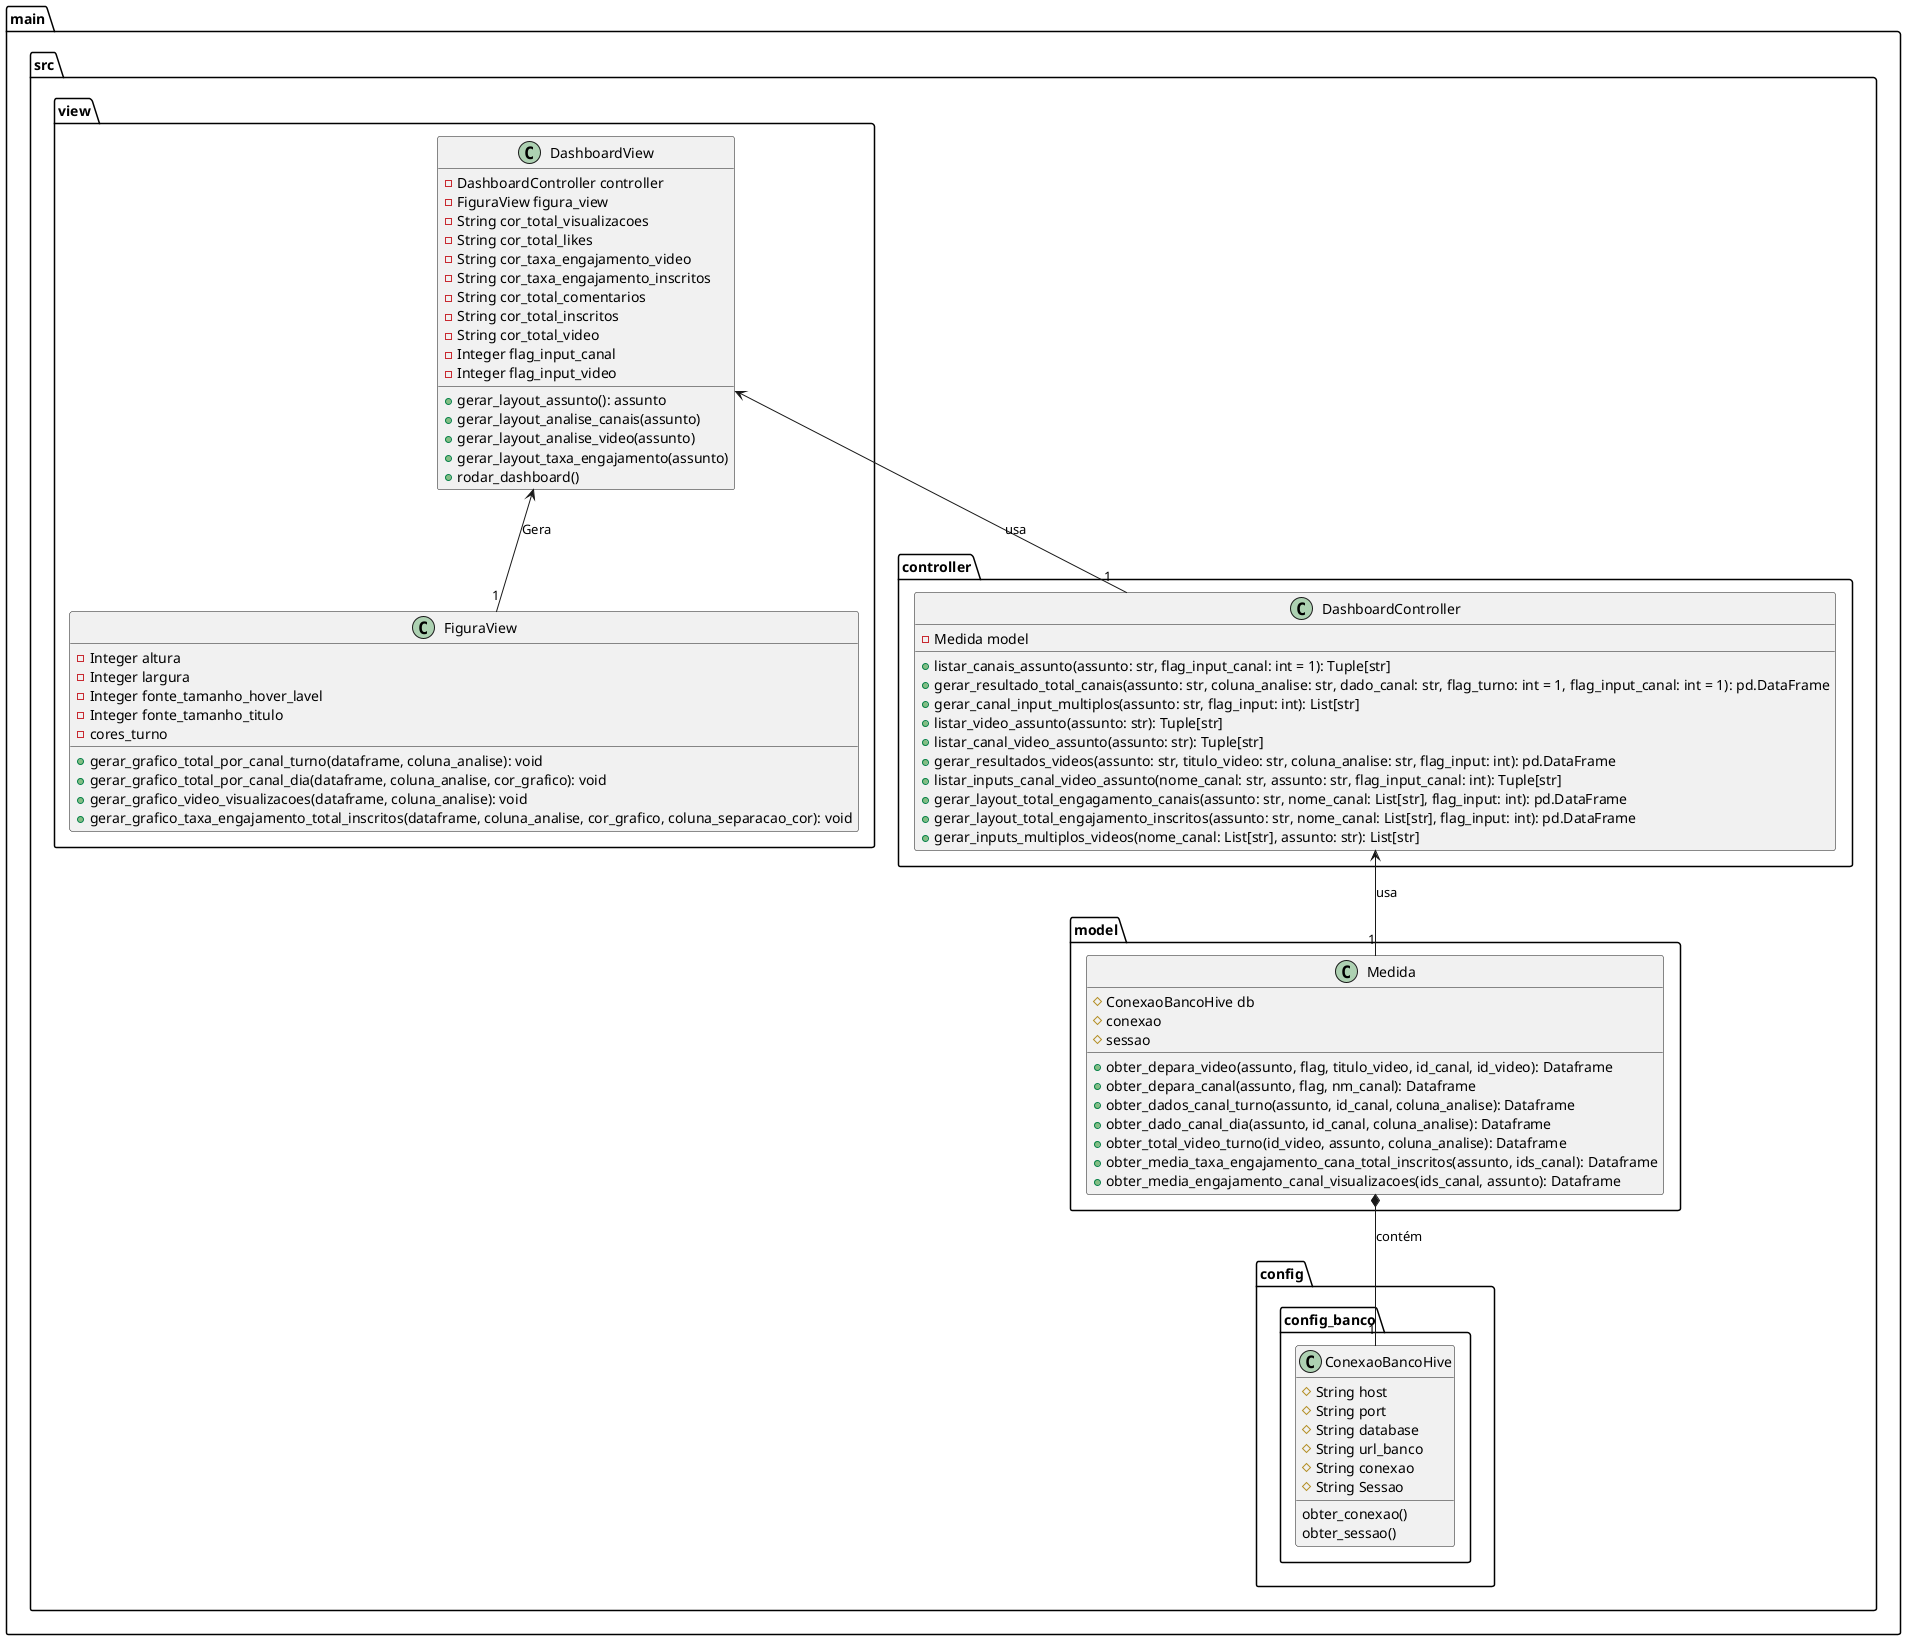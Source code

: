 @startuml

    package main {
        package src {
            package config {
                package config_banco {
                    class ConexaoBancoHive{
                        # String host
                        # String port
                        # String database
                        # String url_banco
                        # String conexao
                        # String Sessao

                        obter_conexao()
                        obter_sessao()
                        
                    }

                    
                }

            }

            

            package model {
                class Medida {
                    # ConexaoBancoHive db 
                    # conexao
                    # sessao

                    + obter_depara_video(assunto, flag, titulo_video, id_canal, id_video): Dataframe
                    + obter_depara_canal(assunto, flag, nm_canal): Dataframe
                    + obter_dados_canal_turno(assunto, id_canal, coluna_analise): Dataframe
                    + obter_dado_canal_dia(assunto, id_canal, coluna_analise): Dataframe
                    + obter_total_video_turno(id_video, assunto, coluna_analise): Dataframe
                    + obter_media_taxa_engajamento_cana_total_inscritos(assunto, ids_canal): Dataframe
                    + obter_media_engajamento_canal_visualizacoes(ids_canal, assunto): Dataframe
                 
                }


                

            }

            package view {

                class DashboardView {
                    - DashboardController controller
                    - FiguraView figura_view
                    - String cor_total_visualizacoes
                    - String cor_total_likes
                    - String cor_taxa_engajamento_video
                    - String cor_taxa_engajamento_inscritos
                    - String cor_total_comentarios
                    - String cor_total_inscritos
                    - String cor_total_video
                    - Integer flag_input_canal
                    - Integer flag_input_video

                    + gerar_layout_assunto(): assunto
                    + gerar_layout_analise_canais(assunto)
                    + gerar_layout_analise_video(assunto)
                    + gerar_layout_taxa_engajamento(assunto)
                    + rodar_dashboard()
                }

                class FiguraView {
                    - Integer altura
                    - Integer largura
                    - Integer fonte_tamanho_hover_lavel
                    - Integer fonte_tamanho_titulo
                    - cores_turno

                    + gerar_grafico_total_por_canal_turno(dataframe, coluna_analise): void
                    + gerar_grafico_total_por_canal_dia(dataframe, coluna_analise, cor_grafico): void
                    + gerar_grafico_video_visualizacoes(dataframe, coluna_analise): void
                    + gerar_grafico_taxa_engajamento_total_inscritos(dataframe, coluna_analise, cor_grafico, coluna_separacao_cor): void
                }

            }


            package controller {
                class DashboardController {
                    - Medida model
        
                    + listar_canais_assunto(assunto: str, flag_input_canal: int = 1): Tuple[str]
                    + gerar_resultado_total_canais(assunto: str, coluna_analise: str, dado_canal: str, flag_turno: int = 1, flag_input_canal: int = 1): pd.DataFrame
                    + gerar_canal_input_multiplos(assunto: str, flag_input: int): List[str]
                    + listar_video_assunto(assunto: str): Tuple[str]
                    + listar_canal_video_assunto(assunto: str): Tuple[str]
                    + gerar_resultados_videos(assunto: str, titulo_video: str, coluna_analise: str, flag_input: int): pd.DataFrame
                    + listar_inputs_canal_video_assunto(nome_canal: str, assunto: str, flag_input_canal: int): Tuple[str]
                    + gerar_layout_total_engagamento_canais(assunto: str, nome_canal: List[str], flag_input: int): pd.DataFrame
                    + gerar_layout_total_engajamento_inscritos(assunto: str, nome_canal: List[str], flag_input: int): pd.DataFrame
                    + gerar_inputs_multiplos_videos(nome_canal: List[str], assunto: str): List[str]
                }
               
                
            }

            Medida *-- "1" ConexaoBancoHive : contém
            DashboardController <-- "1" Medida : usa
            DashboardView <-- "1" FiguraView: Gera
            DashboardView <-- "1" DashboardController: usa
         
        }
    }

@enduml
